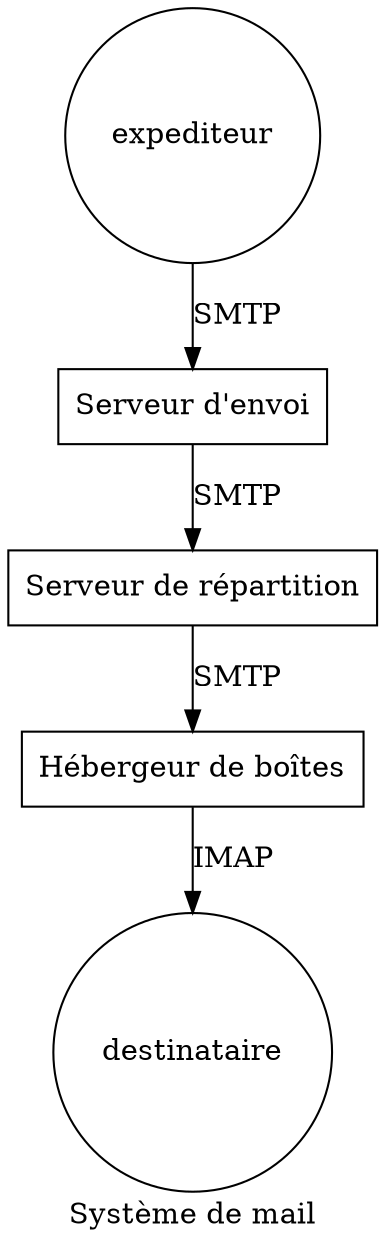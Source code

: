 digraph mail {
    label = "Système de mail";
    node [ shape = box ];
    expediteur [ shape = circle ];
    envoi [ label = "Serveur d'envoi" ];
    mx [ label = "Serveur de répartition" ];
    stock [ label = "Hébergeur de boîtes" ];
    destinataire [ shape = circle ];
    expediteur -> envoi [ label = "SMTP" ];
    envoi -> mx [ label = "SMTP" ];
    mx -> stock [ label = "SMTP" ];
    stock -> destinataire [ label = "IMAP" ];
}
